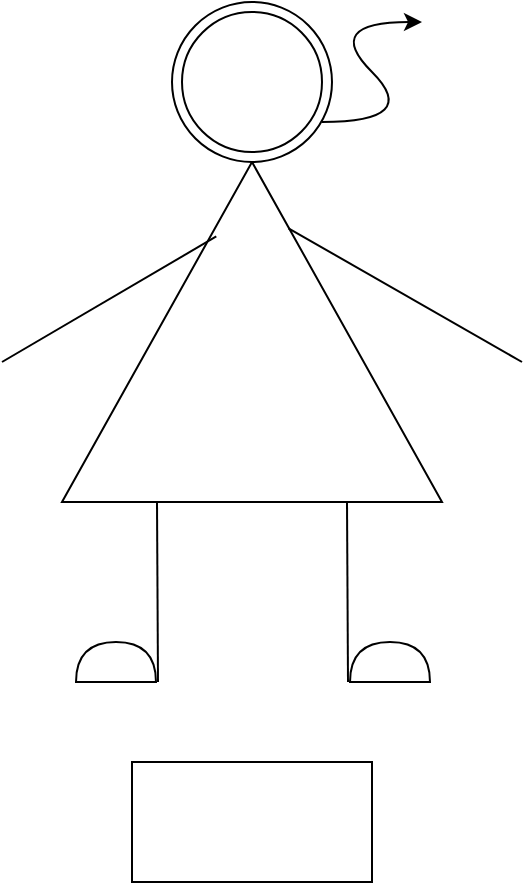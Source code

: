 <mxfile version="15.5.2" type="github">
  <diagram id="4McjJYbZN8BIUwtswG4Y" name="Page-1">
    <mxGraphModel dx="1038" dy="547" grid="1" gridSize="10" guides="1" tooltips="1" connect="1" arrows="1" fold="1" page="1" pageScale="1" pageWidth="827" pageHeight="1169" math="0" shadow="0">
      <root>
        <mxCell id="0" />
        <mxCell id="1" parent="0" />
        <mxCell id="kJtEakeGHXhRsY7VW4Pb-1" value="" style="triangle;whiteSpace=wrap;html=1;direction=north;" parent="1" vertex="1">
          <mxGeometry x="340" y="140" width="190" height="170" as="geometry" />
        </mxCell>
        <mxCell id="WaMwCPiSNbxv9j4nE1ul-1" value="" style="rounded=0;whiteSpace=wrap;html=1;" parent="1" vertex="1">
          <mxGeometry x="375" y="440" width="120" height="60" as="geometry" />
        </mxCell>
        <mxCell id="kJtEakeGHXhRsY7VW4Pb-2" value="" style="ellipse;whiteSpace=wrap;html=1;aspect=fixed;" parent="1" vertex="1">
          <mxGeometry x="395" y="60" width="80" height="80" as="geometry" />
        </mxCell>
        <mxCell id="kJtEakeGHXhRsY7VW4Pb-3" value="" style="endArrow=none;html=1;entryX=0;entryY=0.25;entryDx=0;entryDy=0;" parent="1" target="kJtEakeGHXhRsY7VW4Pb-1" edge="1">
          <mxGeometry width="50" height="50" relative="1" as="geometry">
            <mxPoint x="388" y="400" as="sourcePoint" />
            <mxPoint x="380" y="400" as="targetPoint" />
          </mxGeometry>
        </mxCell>
        <mxCell id="kJtEakeGHXhRsY7VW4Pb-4" value="" style="endArrow=none;html=1;entryX=0;entryY=0.75;entryDx=0;entryDy=0;" parent="1" target="kJtEakeGHXhRsY7VW4Pb-1" edge="1">
          <mxGeometry width="50" height="50" relative="1" as="geometry">
            <mxPoint x="483" y="400" as="sourcePoint" />
            <mxPoint x="500" y="360" as="targetPoint" />
          </mxGeometry>
        </mxCell>
        <mxCell id="kJtEakeGHXhRsY7VW4Pb-5" value="" style="shape=or;whiteSpace=wrap;html=1;direction=north;" parent="1" vertex="1">
          <mxGeometry x="347" y="380" width="40" height="20" as="geometry" />
        </mxCell>
        <mxCell id="kJtEakeGHXhRsY7VW4Pb-6" value="" style="shape=or;whiteSpace=wrap;html=1;direction=north;" parent="1" vertex="1">
          <mxGeometry x="484" y="380" width="40" height="20" as="geometry" />
        </mxCell>
        <mxCell id="kJtEakeGHXhRsY7VW4Pb-7" value="" style="endArrow=none;html=1;entryX=0.781;entryY=0.406;entryDx=0;entryDy=0;entryPerimeter=0;" parent="1" target="kJtEakeGHXhRsY7VW4Pb-1" edge="1">
          <mxGeometry width="50" height="50" relative="1" as="geometry">
            <mxPoint x="310" y="240" as="sourcePoint" />
            <mxPoint x="350" y="150" as="targetPoint" />
          </mxGeometry>
        </mxCell>
        <mxCell id="kJtEakeGHXhRsY7VW4Pb-8" value="" style="endArrow=none;html=1;entryX=0.805;entryY=0.596;entryDx=0;entryDy=0;entryPerimeter=0;" parent="1" target="kJtEakeGHXhRsY7VW4Pb-1" edge="1">
          <mxGeometry width="50" height="50" relative="1" as="geometry">
            <mxPoint x="570" y="240" as="sourcePoint" />
            <mxPoint x="426.38" y="185.53" as="targetPoint" />
          </mxGeometry>
        </mxCell>
        <mxCell id="RYxsTUepME8xC-rDASC--1" value="" style="ellipse;whiteSpace=wrap;html=1;aspect=fixed;" vertex="1" parent="1">
          <mxGeometry x="400" y="65" width="70" height="70" as="geometry" />
        </mxCell>
        <mxCell id="YRUYRmSaNX33V8E0-4Sz-7" value="" style="curved=1;endArrow=classic;html=1;" edge="1" parent="1">
          <mxGeometry width="50" height="50" relative="1" as="geometry">
            <mxPoint x="470" y="120" as="sourcePoint" />
            <mxPoint x="520" y="70" as="targetPoint" />
            <Array as="points">
              <mxPoint x="520" y="120" />
              <mxPoint x="470" y="70" />
            </Array>
          </mxGeometry>
        </mxCell>
      </root>
    </mxGraphModel>
  </diagram>
</mxfile>
